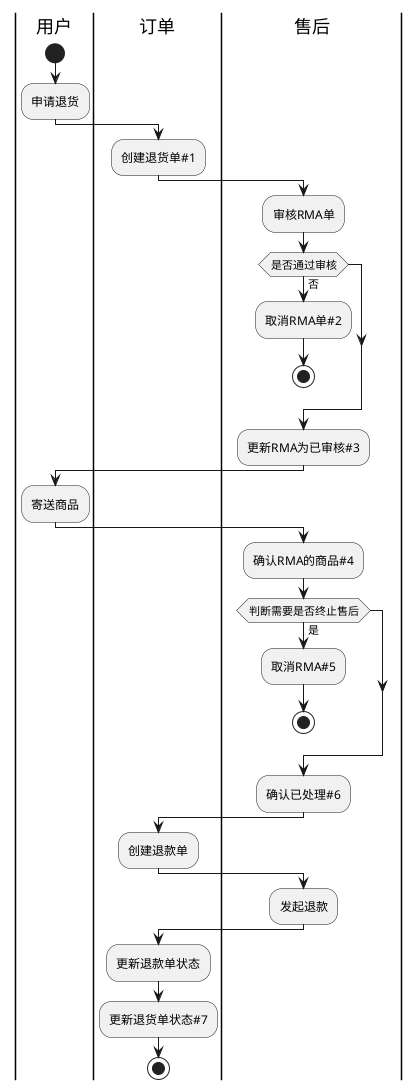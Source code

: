 

@startuml
|用户|
start
:申请退货;
|订单|
:创建退货单#1;
|售后|
:审核RMA单;
if(是否通过审核)then(否)
    :取消RMA单#2;
    stop
endif
|售后|
:更新RMA为已审核#3;

|用户|
:寄送商品;


|售后|
:确认RMA的商品#4;

|售后|
if(判断需要是否终止售后)then(是)
     |售后|
    :取消RMA#5;
    stop
endif

|售后|
:确认已处理#6;
|订单|
:创建退款单;
|售后|
:发起退款;
|订单|
:更新退款单状态;
:更新退货单状态#7;
stop
@endnuml


#1 通知售后 创建RMA
#2 通知订单 取消退货单
#3 通知订单 通过退货单
#4 通知订单 更新售后单的商品信息
#5 通知订单 取消退货单并带上取消物流
#6 通知订单 售后已处理
#6 通知售后 完成RMA
